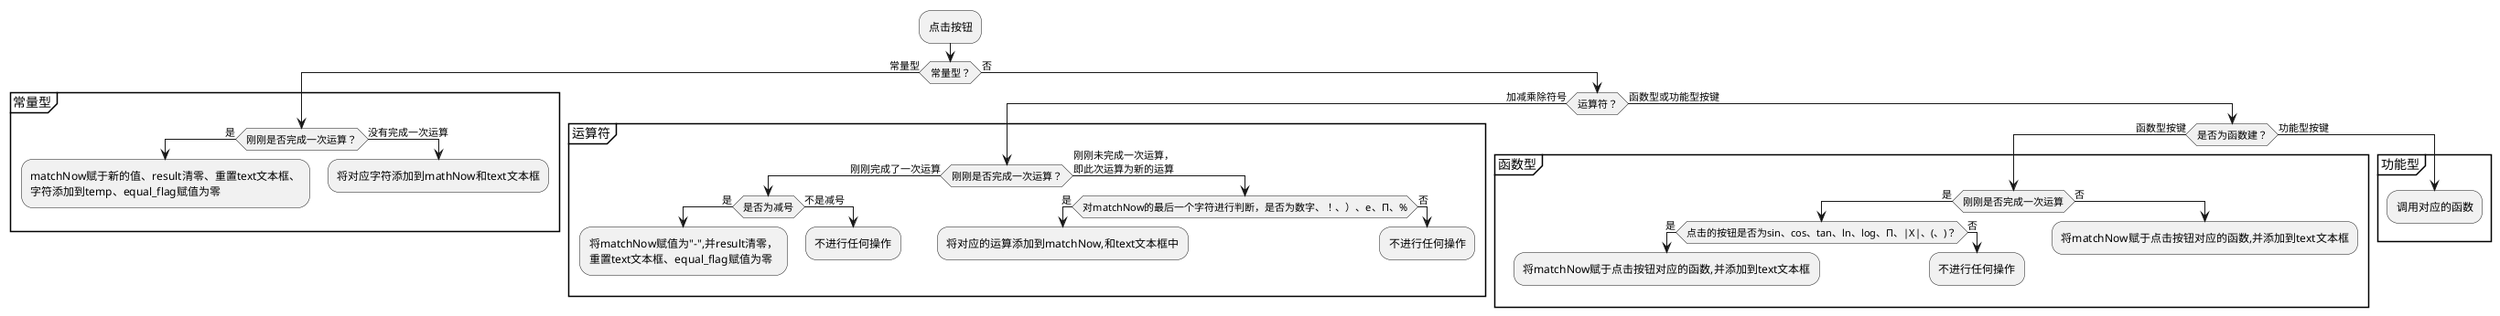 @startuml
'start
:点击按钮;
if(常量型？) then(是)
->常量型;
partition 常量型{
':取按钮对应的字符;
if(刚刚是否完成一次运算？) then(是)
:matchNow赋于新的值、result清零、重置text文本框、\n字符添加到temp、equal_flag赋值为零;

else (否)
->没有完成一次运算;
:将对应字符添加到mathNow和text文本框;
endif;
}
else (否)
if(运算符？) then(是)
->加减乘除符号;
partition 运算符{
':取按钮对应的字符;
if(刚刚是否完成一次运算？) then(是)
->刚刚完成了一次运算;
if(是否为减号) then (是)
:将matchNow赋值为"-",并result清零，\n重置text文本框、equal_flag赋值为零;
else(否)
->不是减号;
:不进行任何操作;
endif;
else(刚刚未完成一次运算，\n即此次运算为新的运算)
if(对matchNow的最后一个字符进行判断，是否为数字、！、）、e、Π、%) then(是)
:将对应的运算添加到matchNow,和text文本框中;
else(否)
:不进行任何操作;

endif;
endif;
}
else (否)

->函数型或功能型按键;
if(是否为函数建？) then(是 )
->函数型按键;
partition 函数型{
':取按钮对应的字符;
if(刚刚是否完成一次运算)then(是)
'刚刚完成了一次运算
if(点击的按钮是否为sin、cos、tan、ln、log、Π、|X|、(、)？) then(是)
:将matchNow赋于点击按钮对应的函数,并添加到text文本框;
else (否)
:不进行任何操作;
endif;


'detach;
'刚刚没完成一次运算
else(否)
:将matchNow赋于点击按钮对应的函数,并添加到text文本框;
'detach;
endif;
}
else (否)

->功能型按键;
partition 功能型{
':取按钮对应的字符;
:调用对应的函数;
}
'endi
endif;
'结束第二个if，及判断为运算型
endif;
detach;
'结束第一个if，总的if，及判断为常量型
endif;

detach;

@enduml